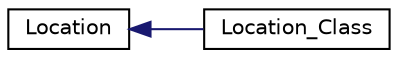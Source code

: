digraph "Graphical Class Hierarchy"
{
 // INTERACTIVE_SVG=YES
  edge [fontname="Helvetica",fontsize="10",labelfontname="Helvetica",labelfontsize="10"];
  node [fontname="Helvetica",fontsize="10",shape=record];
  rankdir="LR";
  Node1 [label="Location",height=0.2,width=0.4,color="black", fillcolor="white", style="filled",URL="$structLocation.html"];
  Node1 -> Node2 [dir="back",color="midnightblue",fontsize="10",style="solid",fontname="Helvetica"];
  Node2 [label="Location_Class",height=0.2,width=0.4,color="black", fillcolor="white", style="filled",URL="$classLocation__Class.html"];
}
